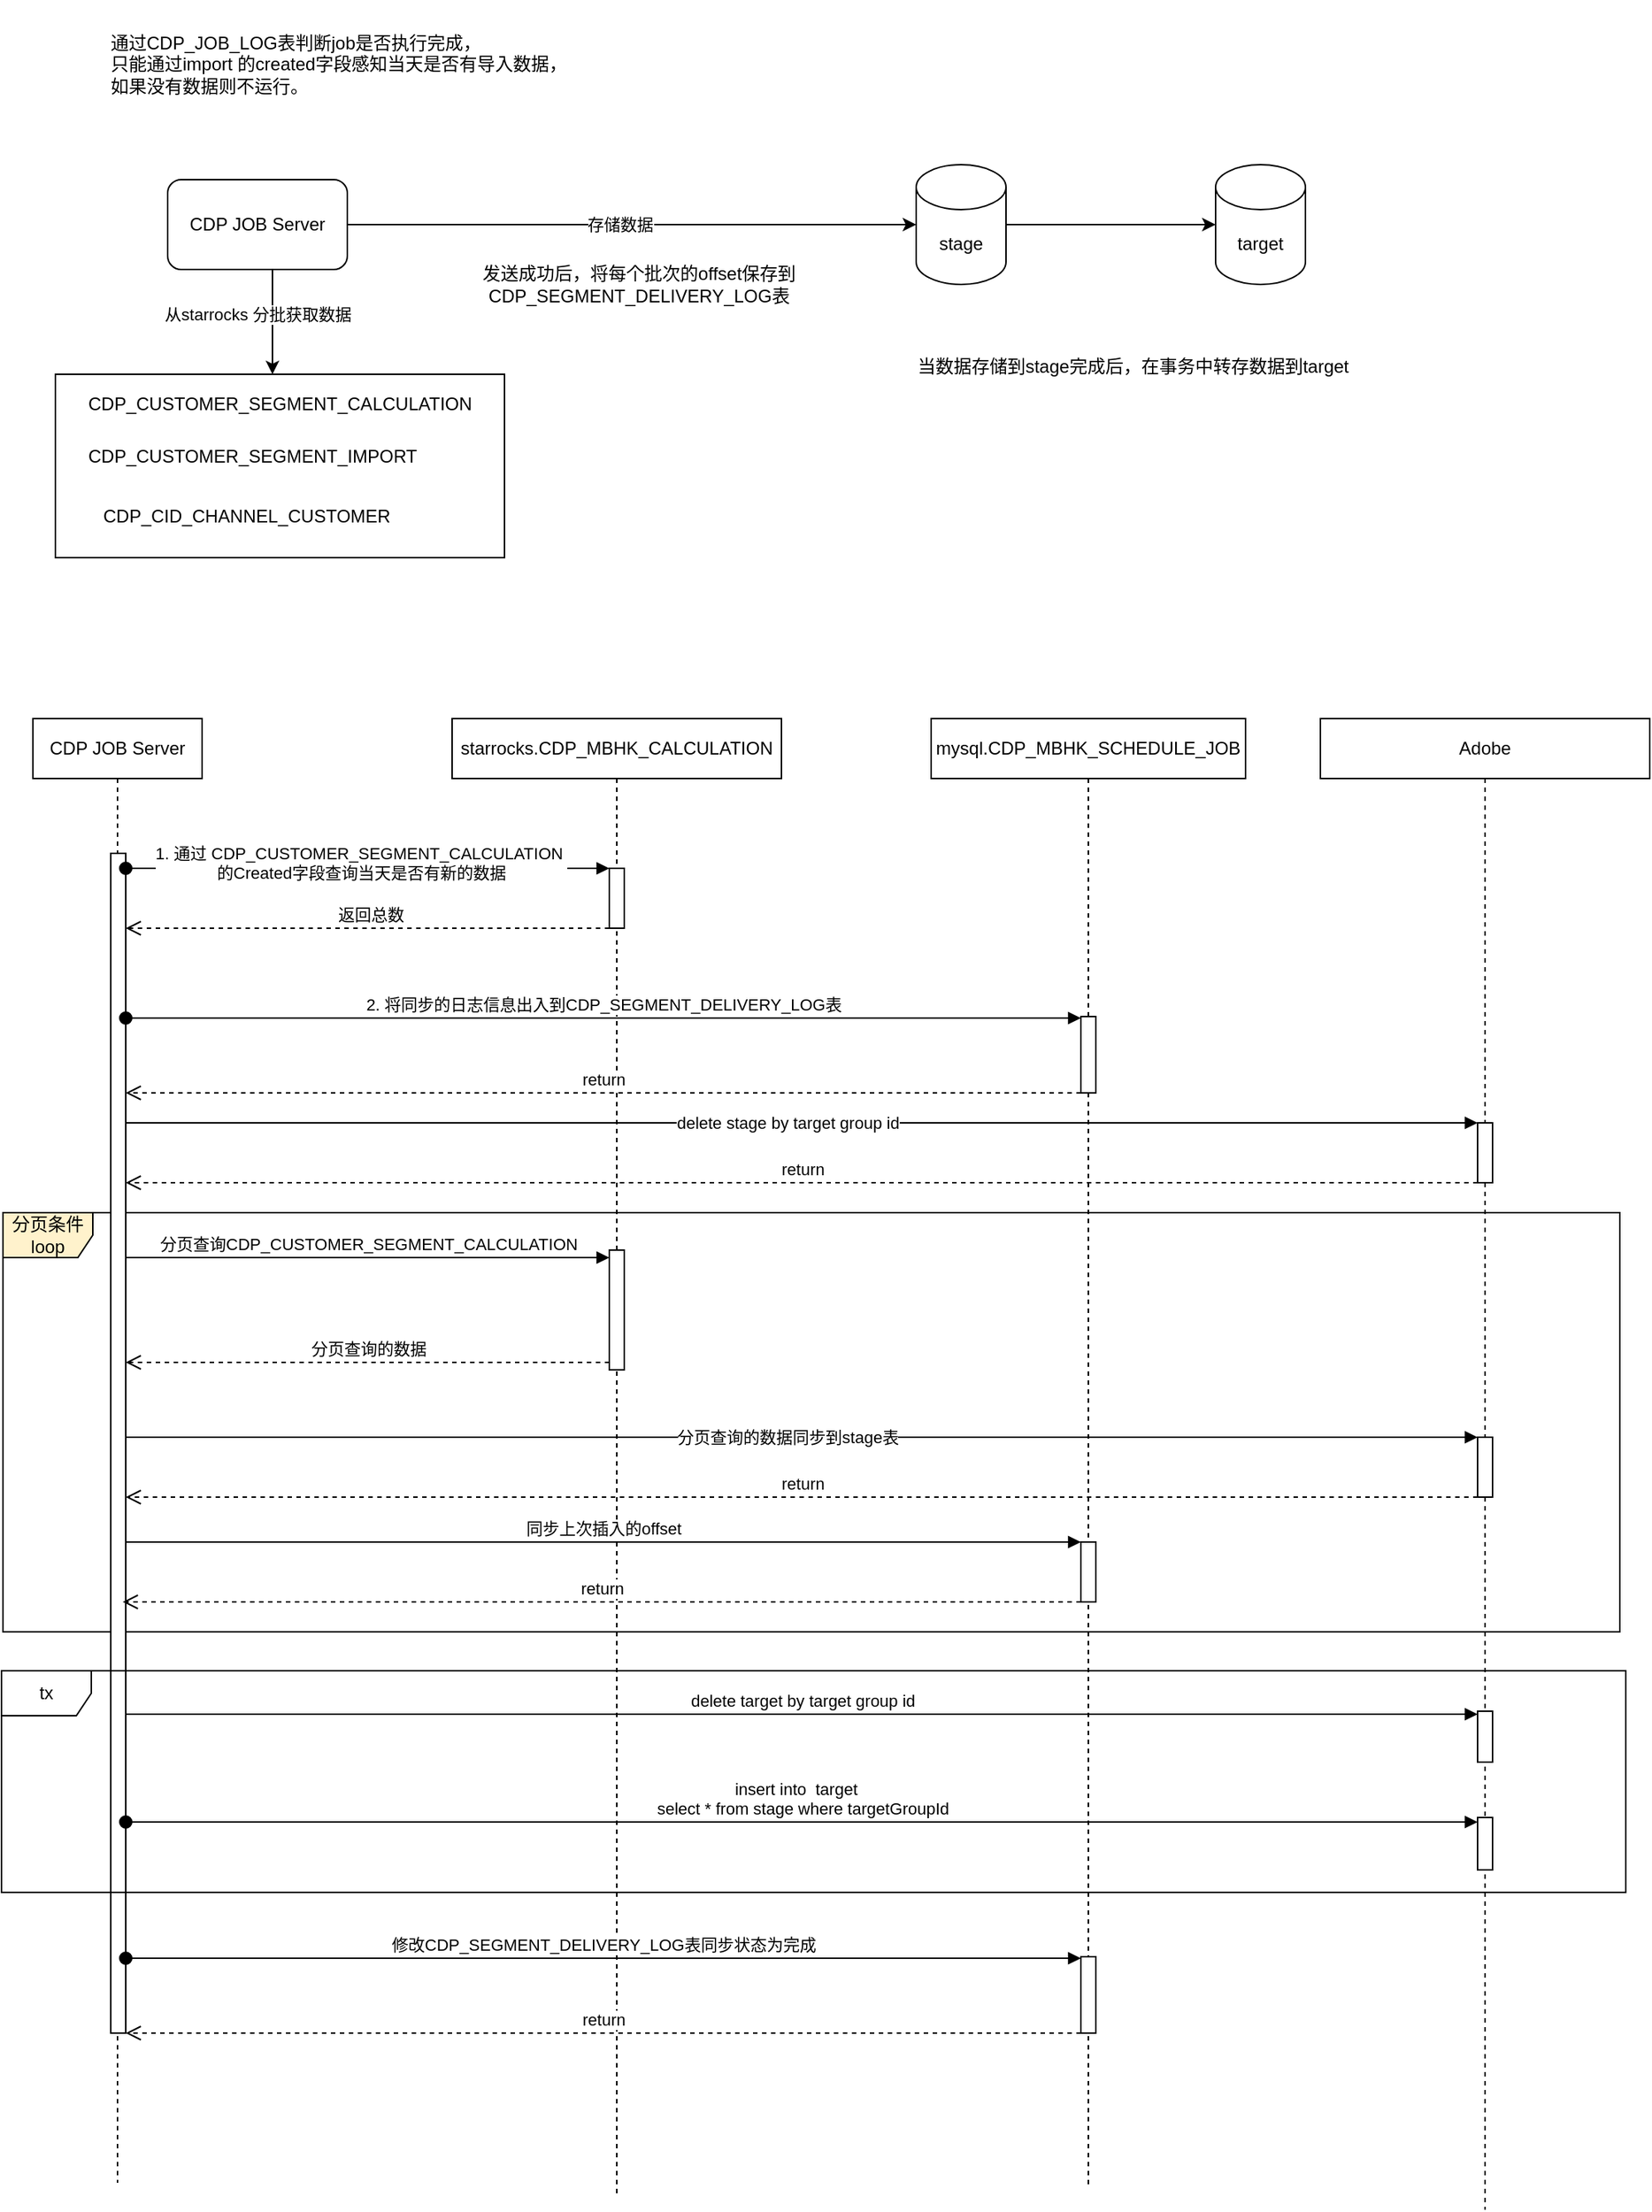 <mxfile version="21.1.4" type="github">
  <diagram name="第 1 页" id="dYUoFG49znBWoF7892X2">
    <mxGraphModel dx="1440" dy="764" grid="0" gridSize="10" guides="1" tooltips="1" connect="1" arrows="1" fold="1" page="1" pageScale="1" pageWidth="827" pageHeight="1169" math="0" shadow="0">
      <root>
        <mxCell id="0" />
        <mxCell id="1" parent="0" />
        <mxCell id="x_W76neEEtvd7lcD01PX-147" value="分页条件loop" style="shape=umlFrame;whiteSpace=wrap;html=1;pointerEvents=0;fillColor=#fff2cc;strokeColor=default;swimlaneFillColor=none;gradientColor=none;" vertex="1" parent="1">
          <mxGeometry x="90" y="1310" width="1080" height="280" as="geometry" />
        </mxCell>
        <mxCell id="x_W76neEEtvd7lcD01PX-83" value="" style="rounded=0;whiteSpace=wrap;html=1;movable=1;resizable=1;rotatable=1;deletable=1;editable=1;locked=0;connectable=1;" vertex="1" parent="1">
          <mxGeometry x="125" y="750" width="300" height="122.5" as="geometry" />
        </mxCell>
        <mxCell id="x_W76neEEtvd7lcD01PX-37" value="CDP_CUSTOMER_SEGMENT_CALCULATION" style="text;whiteSpace=wrap;html=1;movable=1;resizable=1;rotatable=1;deletable=1;editable=1;locked=0;connectable=1;" vertex="1" parent="1">
          <mxGeometry x="145" y="755.75" width="260" height="40" as="geometry" />
        </mxCell>
        <mxCell id="x_W76neEEtvd7lcD01PX-38" value="CDP_CUSTOMER_SEGMENT_IMPORT" style="text;whiteSpace=wrap;html=1;movable=1;resizable=1;rotatable=1;deletable=1;editable=1;locked=0;connectable=1;" vertex="1" parent="1">
          <mxGeometry x="145" y="791.25" width="230" height="40" as="geometry" />
        </mxCell>
        <mxCell id="x_W76neEEtvd7lcD01PX-39" value="CDP_CID_CHANNEL_CUSTOMER" style="text;whiteSpace=wrap;html=1;movable=1;resizable=1;rotatable=1;deletable=1;editable=1;locked=0;connectable=1;" vertex="1" parent="1">
          <mxGeometry x="155" y="831.25" width="210" height="35" as="geometry" />
        </mxCell>
        <mxCell id="x_W76neEEtvd7lcD01PX-84" style="edgeStyle=orthogonalEdgeStyle;rounded=0;orthogonalLoop=1;jettySize=auto;html=1;exitX=0.25;exitY=1;exitDx=0;exitDy=0;" edge="1" parent="1" source="x_W76neEEtvd7lcD01PX-71">
          <mxGeometry relative="1" as="geometry">
            <mxPoint x="270" y="750" as="targetPoint" />
            <Array as="points">
              <mxPoint x="270" y="680" />
            </Array>
          </mxGeometry>
        </mxCell>
        <mxCell id="x_W76neEEtvd7lcD01PX-102" value="从starrocks 分批获取数据" style="edgeLabel;html=1;align=center;verticalAlign=middle;resizable=0;points=[];" vertex="1" connectable="0" parent="x_W76neEEtvd7lcD01PX-84">
          <mxGeometry x="-0.347" y="3" relative="1" as="geometry">
            <mxPoint x="-6" y="33" as="offset" />
          </mxGeometry>
        </mxCell>
        <mxCell id="x_W76neEEtvd7lcD01PX-92" style="edgeStyle=orthogonalEdgeStyle;rounded=0;orthogonalLoop=1;jettySize=auto;html=1;exitX=1;exitY=0.5;exitDx=0;exitDy=0;entryX=0;entryY=0.5;entryDx=0;entryDy=0;entryPerimeter=0;" edge="1" parent="1" source="x_W76neEEtvd7lcD01PX-71" target="x_W76neEEtvd7lcD01PX-91">
          <mxGeometry relative="1" as="geometry" />
        </mxCell>
        <mxCell id="x_W76neEEtvd7lcD01PX-100" value="存储数据" style="edgeLabel;html=1;align=center;verticalAlign=middle;resizable=0;points=[];" vertex="1" connectable="0" parent="x_W76neEEtvd7lcD01PX-92">
          <mxGeometry x="-0.126" y="1" relative="1" as="geometry">
            <mxPoint x="16" y="1" as="offset" />
          </mxGeometry>
        </mxCell>
        <mxCell id="x_W76neEEtvd7lcD01PX-71" value="CDP JOB Server" style="rounded=1;whiteSpace=wrap;html=1;" vertex="1" parent="1">
          <mxGeometry x="200" y="620" width="120" height="60" as="geometry" />
        </mxCell>
        <mxCell id="x_W76neEEtvd7lcD01PX-91" value="stage" style="shape=cylinder3;whiteSpace=wrap;html=1;boundedLbl=1;backgroundOutline=1;size=15;" vertex="1" parent="1">
          <mxGeometry x="700" y="610" width="60" height="80" as="geometry" />
        </mxCell>
        <mxCell id="x_W76neEEtvd7lcD01PX-93" value="target" style="shape=cylinder3;whiteSpace=wrap;html=1;boundedLbl=1;backgroundOutline=1;size=15;" vertex="1" parent="1">
          <mxGeometry x="900" y="610" width="60" height="80" as="geometry" />
        </mxCell>
        <mxCell id="x_W76neEEtvd7lcD01PX-94" style="edgeStyle=orthogonalEdgeStyle;rounded=0;orthogonalLoop=1;jettySize=auto;html=1;exitX=1;exitY=0.5;exitDx=0;exitDy=0;exitPerimeter=0;entryX=0;entryY=0.5;entryDx=0;entryDy=0;entryPerimeter=0;" edge="1" parent="1" source="x_W76neEEtvd7lcD01PX-91" target="x_W76neEEtvd7lcD01PX-93">
          <mxGeometry relative="1" as="geometry" />
        </mxCell>
        <mxCell id="x_W76neEEtvd7lcD01PX-105" value="当数据存储到stage完成后，在事务中转存数据到target" style="text;html=1;strokeColor=none;fillColor=none;align=center;verticalAlign=middle;whiteSpace=wrap;rounded=0;" vertex="1" parent="1">
          <mxGeometry x="690" y="730" width="310" height="30" as="geometry" />
        </mxCell>
        <mxCell id="x_W76neEEtvd7lcD01PX-108" value="通过CDP_JOB_LOG表判断job是否执行完成，&lt;br&gt;只能通过import 的created字段感知当天是否有导入数据，如果没有数据则不运行。" style="text;html=1;strokeColor=none;fillColor=none;align=left;verticalAlign=middle;whiteSpace=wrap;rounded=0;" vertex="1" parent="1">
          <mxGeometry x="160" y="500" width="310" height="85" as="geometry" />
        </mxCell>
        <mxCell id="x_W76neEEtvd7lcD01PX-109" value="发送成功后，将每个批次的offset保存到CDP_SEGMENT_DELIVERY_LOG表" style="text;html=1;strokeColor=none;fillColor=none;align=center;verticalAlign=middle;whiteSpace=wrap;rounded=0;" vertex="1" parent="1">
          <mxGeometry x="390" y="660" width="250" height="60" as="geometry" />
        </mxCell>
        <mxCell id="x_W76neEEtvd7lcD01PX-117" value="CDP JOB Server" style="shape=umlLifeline;perimeter=lifelinePerimeter;whiteSpace=wrap;html=1;container=1;dropTarget=0;collapsible=0;recursiveResize=0;outlineConnect=0;portConstraint=eastwest;newEdgeStyle={&quot;edgeStyle&quot;:&quot;elbowEdgeStyle&quot;,&quot;elbow&quot;:&quot;vertical&quot;,&quot;curved&quot;:0,&quot;rounded&quot;:0};" vertex="1" parent="1">
          <mxGeometry x="110" y="980" width="113" height="978" as="geometry" />
        </mxCell>
        <mxCell id="x_W76neEEtvd7lcD01PX-118" value="" style="html=1;points=[];perimeter=orthogonalPerimeter;outlineConnect=0;targetShapes=umlLifeline;portConstraint=eastwest;newEdgeStyle={&quot;edgeStyle&quot;:&quot;elbowEdgeStyle&quot;,&quot;elbow&quot;:&quot;vertical&quot;,&quot;curved&quot;:0,&quot;rounded&quot;:0};" vertex="1" parent="x_W76neEEtvd7lcD01PX-117">
          <mxGeometry x="52" y="90" width="10" height="788" as="geometry" />
        </mxCell>
        <mxCell id="x_W76neEEtvd7lcD01PX-119" value="starrocks.CDP_MBHK_CALCULATION" style="shape=umlLifeline;perimeter=lifelinePerimeter;whiteSpace=wrap;html=1;container=1;dropTarget=0;collapsible=0;recursiveResize=0;outlineConnect=0;portConstraint=eastwest;newEdgeStyle={&quot;edgeStyle&quot;:&quot;elbowEdgeStyle&quot;,&quot;elbow&quot;:&quot;vertical&quot;,&quot;curved&quot;:0,&quot;rounded&quot;:0};" vertex="1" parent="1">
          <mxGeometry x="390" y="980" width="220" height="985" as="geometry" />
        </mxCell>
        <mxCell id="x_W76neEEtvd7lcD01PX-120" value="" style="html=1;points=[];perimeter=orthogonalPerimeter;outlineConnect=0;targetShapes=umlLifeline;portConstraint=eastwest;newEdgeStyle={&quot;edgeStyle&quot;:&quot;elbowEdgeStyle&quot;,&quot;elbow&quot;:&quot;vertical&quot;,&quot;curved&quot;:0,&quot;rounded&quot;:0};" vertex="1" parent="x_W76neEEtvd7lcD01PX-119">
          <mxGeometry x="105" y="100" width="10" height="40" as="geometry" />
        </mxCell>
        <mxCell id="x_W76neEEtvd7lcD01PX-136" value="" style="html=1;points=[];perimeter=orthogonalPerimeter;outlineConnect=0;targetShapes=umlLifeline;portConstraint=eastwest;newEdgeStyle={&quot;edgeStyle&quot;:&quot;elbowEdgeStyle&quot;,&quot;elbow&quot;:&quot;vertical&quot;,&quot;curved&quot;:0,&quot;rounded&quot;:0};" vertex="1" parent="x_W76neEEtvd7lcD01PX-119">
          <mxGeometry x="105" y="355" width="10" height="80" as="geometry" />
        </mxCell>
        <mxCell id="x_W76neEEtvd7lcD01PX-121" value="" style="html=1;verticalAlign=bottom;startArrow=oval;startFill=1;endArrow=block;startSize=8;edgeStyle=elbowEdgeStyle;elbow=vertical;curved=0;rounded=0;" edge="1" parent="1" source="x_W76neEEtvd7lcD01PX-118" target="x_W76neEEtvd7lcD01PX-120">
          <mxGeometry width="60" relative="1" as="geometry">
            <mxPoint x="320" y="1080" as="sourcePoint" />
            <mxPoint x="380" y="1080" as="targetPoint" />
            <Array as="points">
              <mxPoint x="470" y="1080" />
            </Array>
          </mxGeometry>
        </mxCell>
        <mxCell id="x_W76neEEtvd7lcD01PX-124" value="&lt;div&gt;1. 通过 CDP_CUSTOMER_SEGMENT_CALCULATION&amp;nbsp;&lt;/div&gt;&lt;div&gt;的Created字段查询当天是否有新的数据&lt;/div&gt;&lt;div&gt;&lt;br&gt;&lt;/div&gt;" style="edgeLabel;html=1;align=center;verticalAlign=middle;resizable=0;points=[];" vertex="1" connectable="0" parent="x_W76neEEtvd7lcD01PX-121">
          <mxGeometry x="-0.03" y="-3" relative="1" as="geometry">
            <mxPoint as="offset" />
          </mxGeometry>
        </mxCell>
        <mxCell id="x_W76neEEtvd7lcD01PX-125" value="&amp;nbsp;返回总数" style="html=1;verticalAlign=bottom;endArrow=open;dashed=1;endSize=8;edgeStyle=elbowEdgeStyle;elbow=vertical;curved=0;rounded=0;" edge="1" parent="1" source="x_W76neEEtvd7lcD01PX-120" target="x_W76neEEtvd7lcD01PX-118">
          <mxGeometry relative="1" as="geometry">
            <mxPoint x="490" y="1120" as="sourcePoint" />
            <mxPoint x="180" y="1160" as="targetPoint" />
            <Array as="points">
              <mxPoint x="450" y="1120" />
              <mxPoint x="380" y="1160" />
            </Array>
          </mxGeometry>
        </mxCell>
        <mxCell id="x_W76neEEtvd7lcD01PX-128" value="Adobe" style="shape=umlLifeline;perimeter=lifelinePerimeter;whiteSpace=wrap;html=1;container=1;dropTarget=0;collapsible=0;recursiveResize=0;outlineConnect=0;portConstraint=eastwest;newEdgeStyle={&quot;edgeStyle&quot;:&quot;elbowEdgeStyle&quot;,&quot;elbow&quot;:&quot;vertical&quot;,&quot;curved&quot;:0,&quot;rounded&quot;:0};" vertex="1" parent="1">
          <mxGeometry x="970" y="980" width="220" height="996" as="geometry" />
        </mxCell>
        <mxCell id="x_W76neEEtvd7lcD01PX-132" value="" style="html=1;points=[];perimeter=orthogonalPerimeter;outlineConnect=0;targetShapes=umlLifeline;portConstraint=eastwest;newEdgeStyle={&quot;edgeStyle&quot;:&quot;elbowEdgeStyle&quot;,&quot;elbow&quot;:&quot;vertical&quot;,&quot;curved&quot;:0,&quot;rounded&quot;:0};" vertex="1" parent="x_W76neEEtvd7lcD01PX-128">
          <mxGeometry x="105" y="480" width="10" height="40" as="geometry" />
        </mxCell>
        <mxCell id="x_W76neEEtvd7lcD01PX-152" value="" style="html=1;verticalAlign=bottom;endArrow=block;edgeStyle=elbowEdgeStyle;elbow=vertical;curved=0;rounded=0;" edge="1" parent="x_W76neEEtvd7lcD01PX-128" source="x_W76neEEtvd7lcD01PX-118">
          <mxGeometry relative="1" as="geometry">
            <mxPoint x="-800" y="270" as="sourcePoint" />
            <mxPoint x="105" y="270" as="targetPoint" />
            <Array as="points">
              <mxPoint x="-230" y="270" />
              <mxPoint x="-240" y="260" />
              <mxPoint x="-310" y="180" />
              <mxPoint x="70" y="150" />
            </Array>
          </mxGeometry>
        </mxCell>
        <mxCell id="x_W76neEEtvd7lcD01PX-153" value="delete stage&amp;nbsp;by target group id" style="edgeLabel;html=1;align=center;verticalAlign=middle;resizable=0;points=[];" vertex="1" connectable="0" parent="x_W76neEEtvd7lcD01PX-152">
          <mxGeometry x="-0.021" relative="1" as="geometry">
            <mxPoint as="offset" />
          </mxGeometry>
        </mxCell>
        <mxCell id="x_W76neEEtvd7lcD01PX-154" value="return" style="html=1;verticalAlign=bottom;endArrow=open;dashed=1;endSize=8;edgeStyle=elbowEdgeStyle;elbow=vertical;curved=0;rounded=0;" edge="1" parent="x_W76neEEtvd7lcD01PX-128">
          <mxGeometry relative="1" as="geometry">
            <mxPoint x="-798" y="310" as="targetPoint" />
            <mxPoint x="105" y="310" as="sourcePoint" />
            <Array as="points">
              <mxPoint x="-300" y="310" />
              <mxPoint x="-40" y="330" />
              <mxPoint x="-230" y="320" />
              <mxPoint x="-270" y="330" />
              <mxPoint x="-320" y="210" />
            </Array>
          </mxGeometry>
        </mxCell>
        <mxCell id="x_W76neEEtvd7lcD01PX-155" value="" style="html=1;points=[];perimeter=orthogonalPerimeter;outlineConnect=0;targetShapes=umlLifeline;portConstraint=eastwest;newEdgeStyle={&quot;edgeStyle&quot;:&quot;elbowEdgeStyle&quot;,&quot;elbow&quot;:&quot;vertical&quot;,&quot;curved&quot;:0,&quot;rounded&quot;:0};" vertex="1" parent="x_W76neEEtvd7lcD01PX-128">
          <mxGeometry x="105" y="270" width="10" height="40" as="geometry" />
        </mxCell>
        <mxCell id="x_W76neEEtvd7lcD01PX-160" value="" style="html=1;points=[];perimeter=orthogonalPerimeter;outlineConnect=0;targetShapes=umlLifeline;portConstraint=eastwest;newEdgeStyle={&quot;edgeStyle&quot;:&quot;elbowEdgeStyle&quot;,&quot;elbow&quot;:&quot;vertical&quot;,&quot;curved&quot;:0,&quot;rounded&quot;:0};" vertex="1" parent="x_W76neEEtvd7lcD01PX-128">
          <mxGeometry x="105" y="663" width="10" height="34" as="geometry" />
        </mxCell>
        <mxCell id="x_W76neEEtvd7lcD01PX-166" value="" style="html=1;points=[];perimeter=orthogonalPerimeter;outlineConnect=0;targetShapes=umlLifeline;portConstraint=eastwest;newEdgeStyle={&quot;edgeStyle&quot;:&quot;elbowEdgeStyle&quot;,&quot;elbow&quot;:&quot;vertical&quot;,&quot;curved&quot;:0,&quot;rounded&quot;:0};" vertex="1" parent="x_W76neEEtvd7lcD01PX-128">
          <mxGeometry x="105" y="734" width="10" height="35" as="geometry" />
        </mxCell>
        <mxCell id="x_W76neEEtvd7lcD01PX-129" value="mysql.CDP_MBHK_SCHEDULE_JOB" style="shape=umlLifeline;perimeter=lifelinePerimeter;whiteSpace=wrap;html=1;container=1;dropTarget=0;collapsible=0;recursiveResize=0;outlineConnect=0;portConstraint=eastwest;newEdgeStyle={&quot;edgeStyle&quot;:&quot;elbowEdgeStyle&quot;,&quot;elbow&quot;:&quot;vertical&quot;,&quot;curved&quot;:0,&quot;rounded&quot;:0};" vertex="1" parent="1">
          <mxGeometry x="710" y="980" width="210" height="979" as="geometry" />
        </mxCell>
        <mxCell id="x_W76neEEtvd7lcD01PX-130" value="" style="html=1;points=[];perimeter=orthogonalPerimeter;outlineConnect=0;targetShapes=umlLifeline;portConstraint=eastwest;newEdgeStyle={&quot;edgeStyle&quot;:&quot;elbowEdgeStyle&quot;,&quot;elbow&quot;:&quot;vertical&quot;,&quot;curved&quot;:0,&quot;rounded&quot;:0};" vertex="1" parent="x_W76neEEtvd7lcD01PX-129">
          <mxGeometry x="100" y="199" width="10" height="51" as="geometry" />
        </mxCell>
        <mxCell id="x_W76neEEtvd7lcD01PX-144" value="" style="html=1;points=[];perimeter=orthogonalPerimeter;outlineConnect=0;targetShapes=umlLifeline;portConstraint=eastwest;newEdgeStyle={&quot;edgeStyle&quot;:&quot;elbowEdgeStyle&quot;,&quot;elbow&quot;:&quot;vertical&quot;,&quot;curved&quot;:0,&quot;rounded&quot;:0};" vertex="1" parent="x_W76neEEtvd7lcD01PX-129">
          <mxGeometry x="100" y="550" width="10" height="40" as="geometry" />
        </mxCell>
        <mxCell id="x_W76neEEtvd7lcD01PX-172" value="" style="html=1;points=[];perimeter=orthogonalPerimeter;outlineConnect=0;targetShapes=umlLifeline;portConstraint=eastwest;newEdgeStyle={&quot;edgeStyle&quot;:&quot;elbowEdgeStyle&quot;,&quot;elbow&quot;:&quot;vertical&quot;,&quot;curved&quot;:0,&quot;rounded&quot;:0};" vertex="1" parent="x_W76neEEtvd7lcD01PX-129">
          <mxGeometry x="100" y="827" width="10" height="51" as="geometry" />
        </mxCell>
        <mxCell id="x_W76neEEtvd7lcD01PX-173" value="修改CDP_SEGMENT_DELIVERY_LOG表同步状态为完成" style="html=1;verticalAlign=bottom;startArrow=oval;startFill=1;endArrow=block;startSize=8;edgeStyle=elbowEdgeStyle;elbow=vertical;curved=0;rounded=0;" edge="1" parent="x_W76neEEtvd7lcD01PX-129" target="x_W76neEEtvd7lcD01PX-172">
          <mxGeometry width="60" relative="1" as="geometry">
            <mxPoint x="-538" y="828" as="sourcePoint" />
            <mxPoint x="-350" y="848" as="targetPoint" />
            <Array as="points">
              <mxPoint x="-380" y="828" />
              <mxPoint x="-160" y="798" />
            </Array>
          </mxGeometry>
        </mxCell>
        <mxCell id="x_W76neEEtvd7lcD01PX-174" value="return" style="html=1;verticalAlign=bottom;endArrow=open;dashed=1;endSize=8;edgeStyle=elbowEdgeStyle;elbow=vertical;curved=0;rounded=0;" edge="1" parent="x_W76neEEtvd7lcD01PX-129" source="x_W76neEEtvd7lcD01PX-172">
          <mxGeometry relative="1" as="geometry">
            <mxPoint x="-100" y="858" as="sourcePoint" />
            <mxPoint x="-538" y="878" as="targetPoint" />
            <Array as="points">
              <mxPoint x="-150" y="878" />
            </Array>
          </mxGeometry>
        </mxCell>
        <mxCell id="x_W76neEEtvd7lcD01PX-131" value="2. 将同步的日志信息出入到CDP_SEGMENT_DELIVERY_LOG表" style="html=1;verticalAlign=bottom;startArrow=oval;startFill=1;endArrow=block;startSize=8;edgeStyle=elbowEdgeStyle;elbow=vertical;curved=0;rounded=0;" edge="1" parent="1" target="x_W76neEEtvd7lcD01PX-130">
          <mxGeometry width="60" relative="1" as="geometry">
            <mxPoint x="172" y="1180" as="sourcePoint" />
            <mxPoint x="360" y="1200" as="targetPoint" />
            <Array as="points">
              <mxPoint x="330" y="1180" />
              <mxPoint x="550" y="1150" />
            </Array>
          </mxGeometry>
        </mxCell>
        <mxCell id="x_W76neEEtvd7lcD01PX-135" value="return" style="html=1;verticalAlign=bottom;endArrow=open;dashed=1;endSize=8;edgeStyle=elbowEdgeStyle;elbow=vertical;curved=0;rounded=0;" edge="1" parent="1" source="x_W76neEEtvd7lcD01PX-130">
          <mxGeometry relative="1" as="geometry">
            <mxPoint x="610" y="1210" as="sourcePoint" />
            <mxPoint x="172" y="1230" as="targetPoint" />
            <Array as="points">
              <mxPoint x="560" y="1230" />
            </Array>
          </mxGeometry>
        </mxCell>
        <mxCell id="x_W76neEEtvd7lcD01PX-133" value="" style="html=1;verticalAlign=bottom;endArrow=block;edgeStyle=elbowEdgeStyle;elbow=vertical;curved=0;rounded=0;" edge="1" target="x_W76neEEtvd7lcD01PX-132" parent="1" source="x_W76neEEtvd7lcD01PX-118">
          <mxGeometry relative="1" as="geometry">
            <mxPoint x="170" y="1460" as="sourcePoint" />
            <Array as="points">
              <mxPoint x="740" y="1460" />
              <mxPoint x="730" y="1450" />
              <mxPoint x="660" y="1370" />
              <mxPoint x="1040" y="1340" />
            </Array>
          </mxGeometry>
        </mxCell>
        <mxCell id="x_W76neEEtvd7lcD01PX-139" value="分页查询的数据同步到stage表" style="edgeLabel;html=1;align=center;verticalAlign=middle;resizable=0;points=[];" vertex="1" connectable="0" parent="x_W76neEEtvd7lcD01PX-133">
          <mxGeometry x="-0.021" relative="1" as="geometry">
            <mxPoint as="offset" />
          </mxGeometry>
        </mxCell>
        <mxCell id="x_W76neEEtvd7lcD01PX-134" value="return" style="html=1;verticalAlign=bottom;endArrow=open;dashed=1;endSize=8;edgeStyle=elbowEdgeStyle;elbow=vertical;curved=0;rounded=0;" edge="1" source="x_W76neEEtvd7lcD01PX-132" parent="1">
          <mxGeometry relative="1" as="geometry">
            <mxPoint x="172" y="1500" as="targetPoint" />
            <Array as="points">
              <mxPoint x="670" y="1500" />
              <mxPoint x="930" y="1520" />
              <mxPoint x="740" y="1510" />
              <mxPoint x="700" y="1520" />
              <mxPoint x="650" y="1400" />
            </Array>
          </mxGeometry>
        </mxCell>
        <mxCell id="x_W76neEEtvd7lcD01PX-137" value="分页查询CDP_CUSTOMER_SEGMENT_CALCULATION" style="html=1;verticalAlign=bottom;endArrow=block;edgeStyle=elbowEdgeStyle;elbow=vertical;curved=0;rounded=0;" edge="1" target="x_W76neEEtvd7lcD01PX-136" parent="1">
          <mxGeometry x="0.003" relative="1" as="geometry">
            <mxPoint x="172" y="1340" as="sourcePoint" />
            <Array as="points">
              <mxPoint x="370" y="1340" />
            </Array>
            <mxPoint as="offset" />
          </mxGeometry>
        </mxCell>
        <mxCell id="x_W76neEEtvd7lcD01PX-138" value="分页查询的数据" style="html=1;verticalAlign=bottom;endArrow=open;dashed=1;endSize=8;edgeStyle=elbowEdgeStyle;elbow=vertical;curved=0;rounded=0;" edge="1" source="x_W76neEEtvd7lcD01PX-136" parent="1">
          <mxGeometry relative="1" as="geometry">
            <mxPoint x="172" y="1410" as="targetPoint" />
            <Array as="points">
              <mxPoint x="320" y="1410" />
            </Array>
          </mxGeometry>
        </mxCell>
        <mxCell id="x_W76neEEtvd7lcD01PX-145" value="同步上次插入的offset" style="html=1;verticalAlign=bottom;endArrow=block;edgeStyle=elbowEdgeStyle;elbow=vertical;curved=0;rounded=0;" edge="1" target="x_W76neEEtvd7lcD01PX-144" parent="1">
          <mxGeometry relative="1" as="geometry">
            <mxPoint x="172" y="1530" as="sourcePoint" />
            <Array as="points">
              <mxPoint x="740" y="1530" />
            </Array>
          </mxGeometry>
        </mxCell>
        <mxCell id="x_W76neEEtvd7lcD01PX-146" value="return" style="html=1;verticalAlign=bottom;endArrow=open;dashed=1;endSize=8;edgeStyle=elbowEdgeStyle;elbow=vertical;curved=0;rounded=0;" edge="1" source="x_W76neEEtvd7lcD01PX-144" parent="1">
          <mxGeometry relative="1" as="geometry">
            <mxPoint x="170" y="1570" as="targetPoint" />
            <Array as="points">
              <mxPoint x="730" y="1570" />
            </Array>
          </mxGeometry>
        </mxCell>
        <mxCell id="x_W76neEEtvd7lcD01PX-151" value="" style="html=1;points=[];perimeter=orthogonalPerimeter;outlineConnect=0;targetShapes=umlLifeline;portConstraint=eastwest;newEdgeStyle={&quot;edgeStyle&quot;:&quot;elbowEdgeStyle&quot;,&quot;elbow&quot;:&quot;vertical&quot;,&quot;curved&quot;:0,&quot;rounded&quot;:0};" vertex="1" parent="1">
          <mxGeometry x="1075" y="1460" width="10" height="40" as="geometry" />
        </mxCell>
        <mxCell id="x_W76neEEtvd7lcD01PX-161" value="delete target by target group id" style="html=1;verticalAlign=bottom;endArrow=block;edgeStyle=elbowEdgeStyle;elbow=vertical;curved=0;rounded=0;" edge="1" target="x_W76neEEtvd7lcD01PX-160" parent="1" source="x_W76neEEtvd7lcD01PX-118">
          <mxGeometry x="0.001" relative="1" as="geometry">
            <mxPoint x="1005" y="1643" as="sourcePoint" />
            <Array as="points">
              <mxPoint x="425" y="1645" />
            </Array>
            <mxPoint as="offset" />
          </mxGeometry>
        </mxCell>
        <mxCell id="x_W76neEEtvd7lcD01PX-169" value="insert into&amp;nbsp; target&amp;nbsp; &amp;nbsp;&lt;br style=&quot;border-color: var(--border-color); text-align: left;&quot;&gt;&lt;span style=&quot;text-align: left;&quot;&gt;select * from stage where targetGroupId&lt;/span&gt;" style="html=1;verticalAlign=bottom;startArrow=oval;startFill=1;endArrow=block;startSize=8;edgeStyle=elbowEdgeStyle;elbow=vertical;curved=0;rounded=0;" edge="1" parent="1" source="x_W76neEEtvd7lcD01PX-118" target="x_W76neEEtvd7lcD01PX-166">
          <mxGeometry width="60" relative="1" as="geometry">
            <mxPoint x="177" y="1745" as="sourcePoint" />
            <mxPoint x="258" y="1704" as="targetPoint" />
            <Array as="points">
              <mxPoint x="912" y="1717" />
            </Array>
          </mxGeometry>
        </mxCell>
        <mxCell id="x_W76neEEtvd7lcD01PX-171" value="tx" style="shape=umlFrame;whiteSpace=wrap;html=1;pointerEvents=0;" vertex="1" parent="1">
          <mxGeometry x="89" y="1616" width="1085" height="148" as="geometry" />
        </mxCell>
      </root>
    </mxGraphModel>
  </diagram>
</mxfile>
